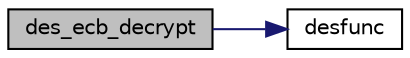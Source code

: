 digraph "des_ecb_decrypt"
{
 // LATEX_PDF_SIZE
  edge [fontname="Helvetica",fontsize="10",labelfontname="Helvetica",labelfontsize="10"];
  node [fontname="Helvetica",fontsize="10",shape=record];
  rankdir="LR";
  Node43 [label="des_ecb_decrypt",height=0.2,width=0.4,color="black", fillcolor="grey75", style="filled", fontcolor="black",tooltip="Decrypts a block of text with LTC_DES."];
  Node43 -> Node44 [color="midnightblue",fontsize="10",style="solid",fontname="Helvetica"];
  Node44 [label="desfunc",height=0.2,width=0.4,color="black", fillcolor="white", style="filled",URL="$des_8c.html#a40c4cfa81b99dc75ec50f9b13a9360de",tooltip=" "];
}
